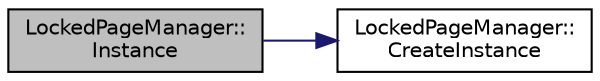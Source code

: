 digraph "LockedPageManager::Instance"
{
  edge [fontname="Helvetica",fontsize="10",labelfontname="Helvetica",labelfontsize="10"];
  node [fontname="Helvetica",fontsize="10",shape=record];
  rankdir="LR";
  Node24 [label="LockedPageManager::\lInstance",height=0.2,width=0.4,color="black", fillcolor="grey75", style="filled", fontcolor="black"];
  Node24 -> Node25 [color="midnightblue",fontsize="10",style="solid",fontname="Helvetica"];
  Node25 [label="LockedPageManager::\lCreateInstance",height=0.2,width=0.4,color="black", fillcolor="white", style="filled",URL="$da/d1c/class_locked_page_manager.html#a3933ba60669b1c1b0ef03222637257e7"];
}
